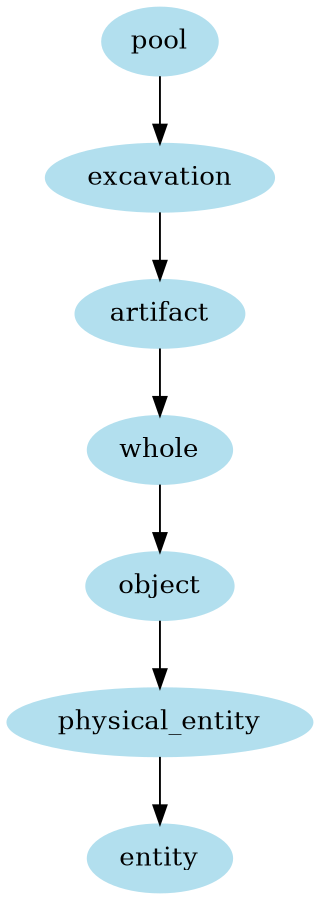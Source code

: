 digraph unix {
	node [color=lightblue2 style=filled]
	size="6,6"
	pool -> excavation
	excavation -> artifact
	artifact -> whole
	whole -> object
	object -> physical_entity
	physical_entity -> entity
}
